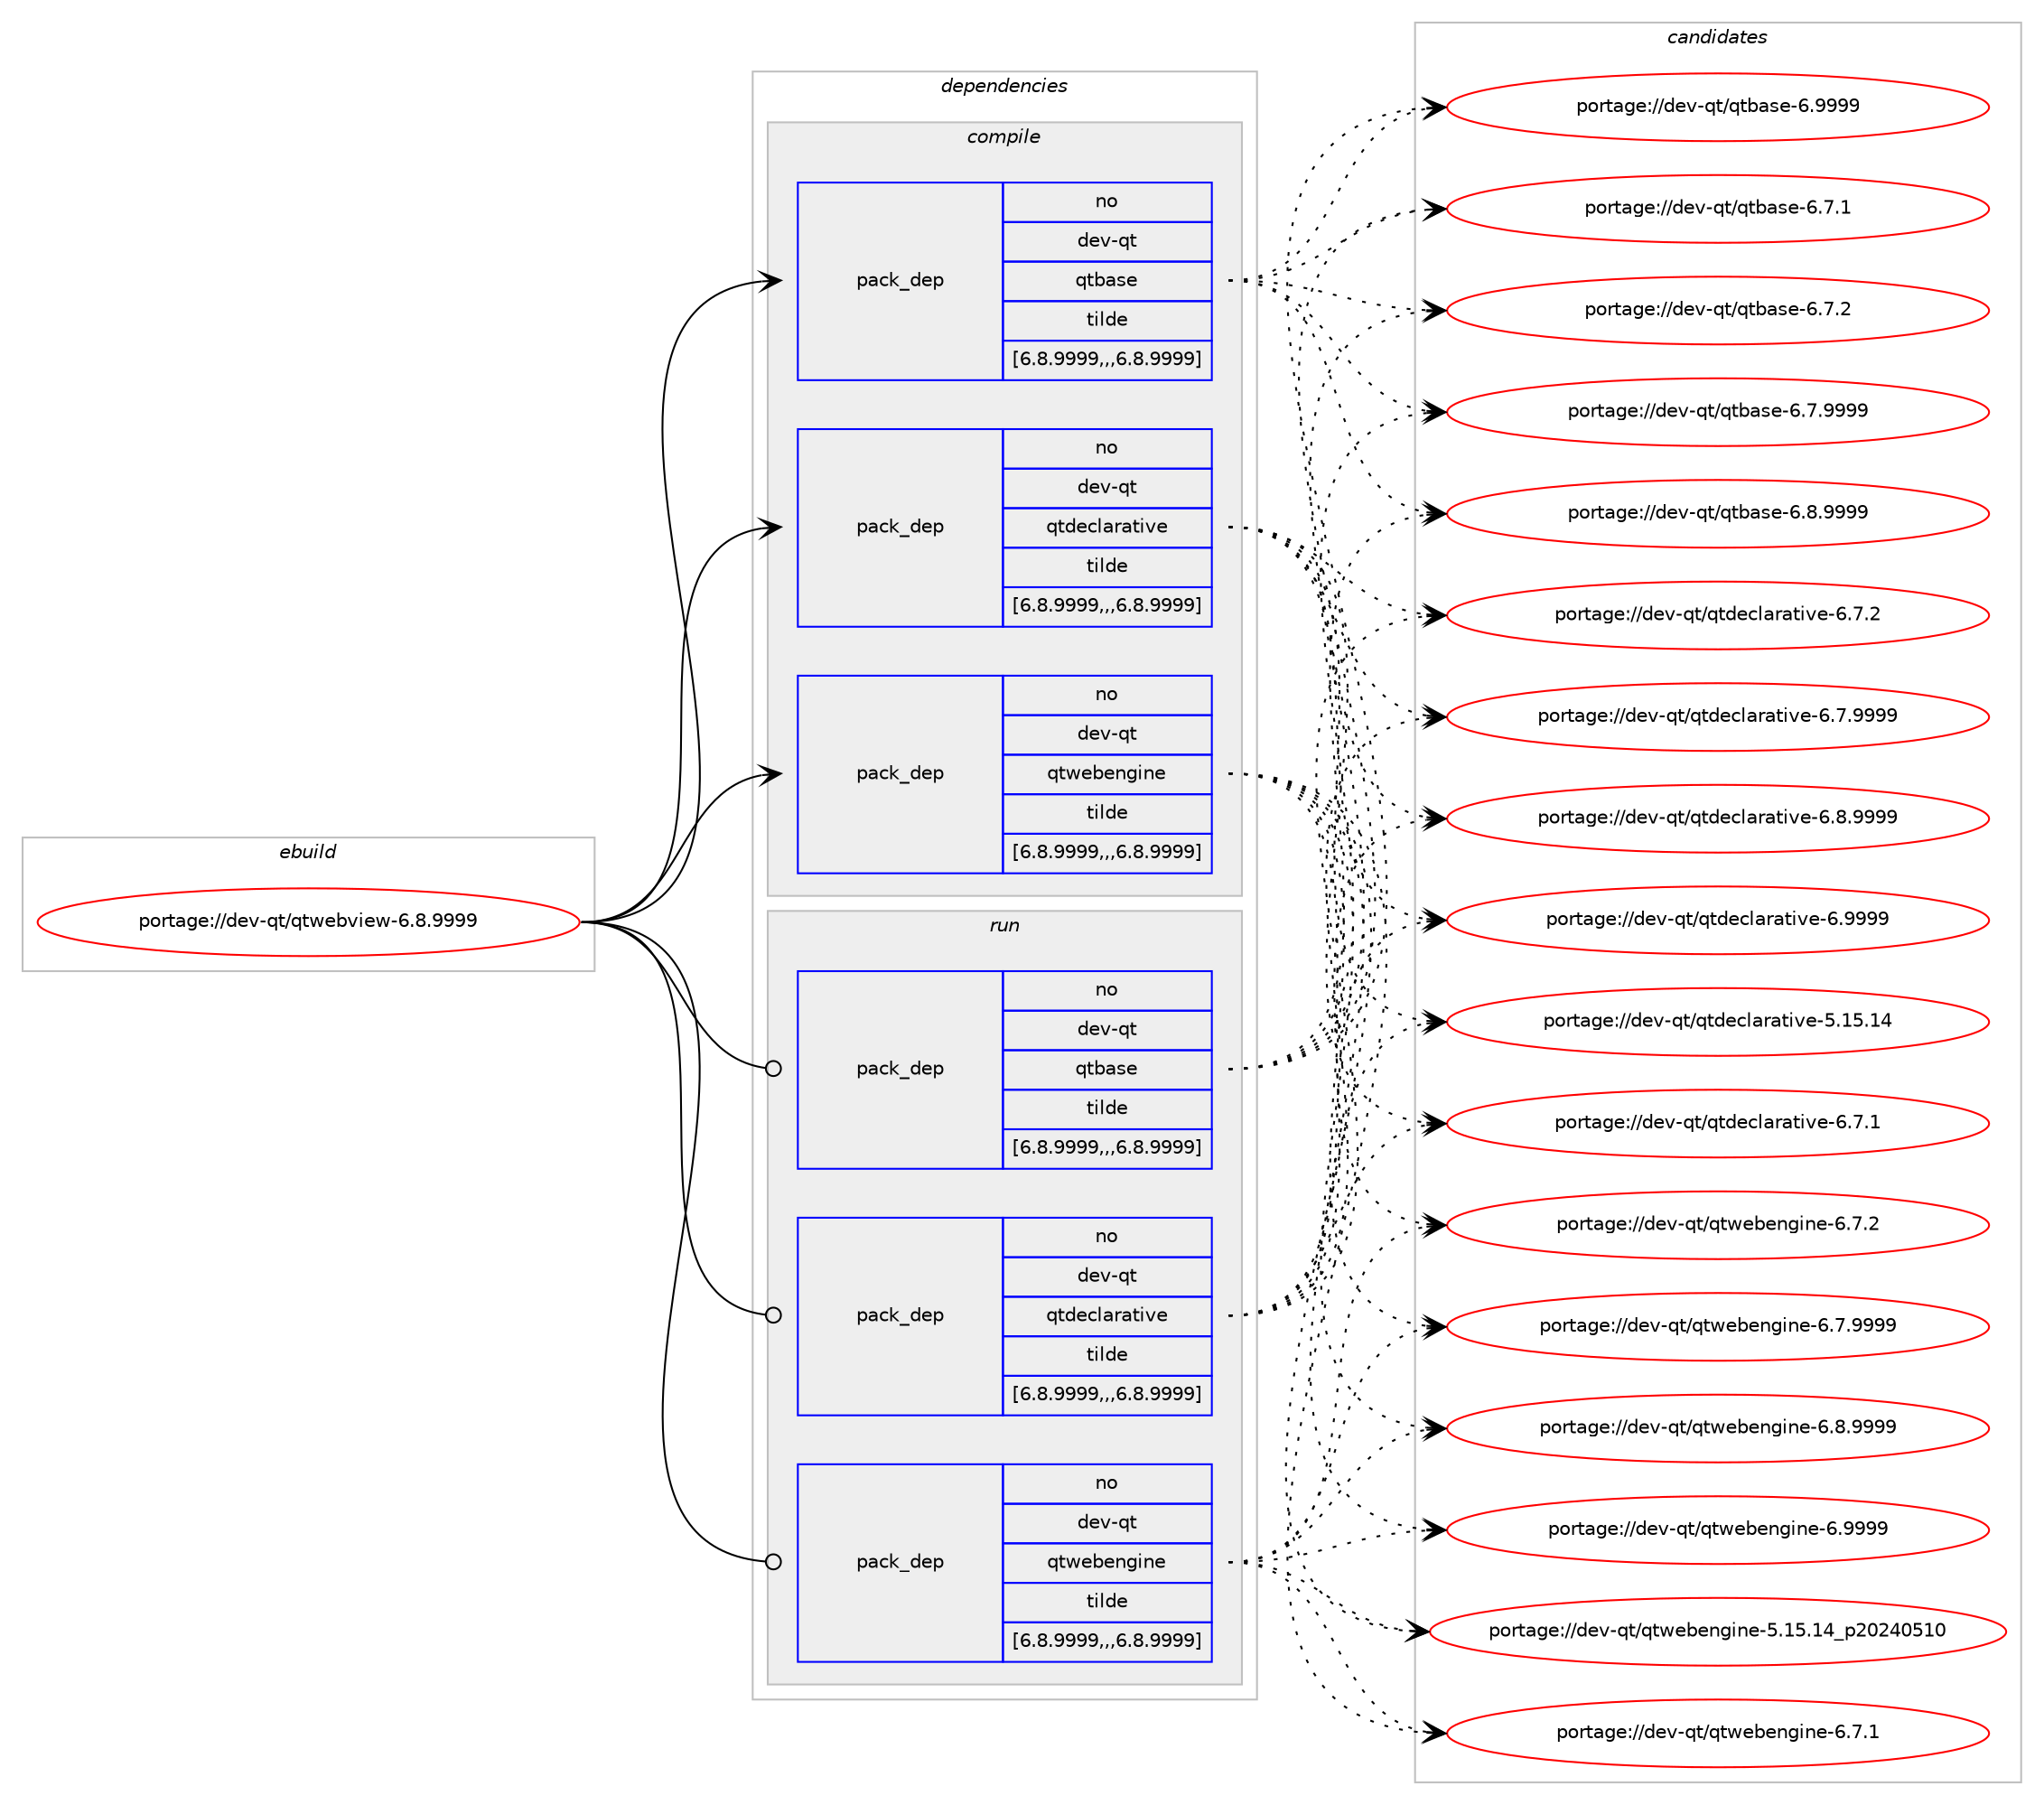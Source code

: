 digraph prolog {

# *************
# Graph options
# *************

newrank=true;
concentrate=true;
compound=true;
graph [rankdir=LR,fontname=Helvetica,fontsize=10,ranksep=1.5];#, ranksep=2.5, nodesep=0.2];
edge  [arrowhead=vee];
node  [fontname=Helvetica,fontsize=10];

# **********
# The ebuild
# **********

subgraph cluster_leftcol {
color=gray;
rank=same;
label=<<i>ebuild</i>>;
id [label="portage://dev-qt/qtwebview-6.8.9999", color=red, width=4, href="../dev-qt/qtwebview-6.8.9999.svg"];
}

# ****************
# The dependencies
# ****************

subgraph cluster_midcol {
color=gray;
label=<<i>dependencies</i>>;
subgraph cluster_compile {
fillcolor="#eeeeee";
style=filled;
label=<<i>compile</i>>;
subgraph pack125491 {
dependency168187 [label=<<TABLE BORDER="0" CELLBORDER="1" CELLSPACING="0" CELLPADDING="4" WIDTH="220"><TR><TD ROWSPAN="6" CELLPADDING="30">pack_dep</TD></TR><TR><TD WIDTH="110">no</TD></TR><TR><TD>dev-qt</TD></TR><TR><TD>qtbase</TD></TR><TR><TD>tilde</TD></TR><TR><TD>[6.8.9999,,,6.8.9999]</TD></TR></TABLE>>, shape=none, color=blue];
}
id:e -> dependency168187:w [weight=20,style="solid",arrowhead="vee"];
subgraph pack125492 {
dependency168188 [label=<<TABLE BORDER="0" CELLBORDER="1" CELLSPACING="0" CELLPADDING="4" WIDTH="220"><TR><TD ROWSPAN="6" CELLPADDING="30">pack_dep</TD></TR><TR><TD WIDTH="110">no</TD></TR><TR><TD>dev-qt</TD></TR><TR><TD>qtdeclarative</TD></TR><TR><TD>tilde</TD></TR><TR><TD>[6.8.9999,,,6.8.9999]</TD></TR></TABLE>>, shape=none, color=blue];
}
id:e -> dependency168188:w [weight=20,style="solid",arrowhead="vee"];
subgraph pack125493 {
dependency168189 [label=<<TABLE BORDER="0" CELLBORDER="1" CELLSPACING="0" CELLPADDING="4" WIDTH="220"><TR><TD ROWSPAN="6" CELLPADDING="30">pack_dep</TD></TR><TR><TD WIDTH="110">no</TD></TR><TR><TD>dev-qt</TD></TR><TR><TD>qtwebengine</TD></TR><TR><TD>tilde</TD></TR><TR><TD>[6.8.9999,,,6.8.9999]</TD></TR></TABLE>>, shape=none, color=blue];
}
id:e -> dependency168189:w [weight=20,style="solid",arrowhead="vee"];
}
subgraph cluster_compileandrun {
fillcolor="#eeeeee";
style=filled;
label=<<i>compile and run</i>>;
}
subgraph cluster_run {
fillcolor="#eeeeee";
style=filled;
label=<<i>run</i>>;
subgraph pack125494 {
dependency168190 [label=<<TABLE BORDER="0" CELLBORDER="1" CELLSPACING="0" CELLPADDING="4" WIDTH="220"><TR><TD ROWSPAN="6" CELLPADDING="30">pack_dep</TD></TR><TR><TD WIDTH="110">no</TD></TR><TR><TD>dev-qt</TD></TR><TR><TD>qtbase</TD></TR><TR><TD>tilde</TD></TR><TR><TD>[6.8.9999,,,6.8.9999]</TD></TR></TABLE>>, shape=none, color=blue];
}
id:e -> dependency168190:w [weight=20,style="solid",arrowhead="odot"];
subgraph pack125495 {
dependency168191 [label=<<TABLE BORDER="0" CELLBORDER="1" CELLSPACING="0" CELLPADDING="4" WIDTH="220"><TR><TD ROWSPAN="6" CELLPADDING="30">pack_dep</TD></TR><TR><TD WIDTH="110">no</TD></TR><TR><TD>dev-qt</TD></TR><TR><TD>qtdeclarative</TD></TR><TR><TD>tilde</TD></TR><TR><TD>[6.8.9999,,,6.8.9999]</TD></TR></TABLE>>, shape=none, color=blue];
}
id:e -> dependency168191:w [weight=20,style="solid",arrowhead="odot"];
subgraph pack125496 {
dependency168192 [label=<<TABLE BORDER="0" CELLBORDER="1" CELLSPACING="0" CELLPADDING="4" WIDTH="220"><TR><TD ROWSPAN="6" CELLPADDING="30">pack_dep</TD></TR><TR><TD WIDTH="110">no</TD></TR><TR><TD>dev-qt</TD></TR><TR><TD>qtwebengine</TD></TR><TR><TD>tilde</TD></TR><TR><TD>[6.8.9999,,,6.8.9999]</TD></TR></TABLE>>, shape=none, color=blue];
}
id:e -> dependency168192:w [weight=20,style="solid",arrowhead="odot"];
}
}

# **************
# The candidates
# **************

subgraph cluster_choices {
rank=same;
color=gray;
label=<<i>candidates</i>>;

subgraph choice125491 {
color=black;
nodesep=1;
choice10010111845113116471131169897115101455446554649 [label="portage://dev-qt/qtbase-6.7.1", color=red, width=4,href="../dev-qt/qtbase-6.7.1.svg"];
choice10010111845113116471131169897115101455446554650 [label="portage://dev-qt/qtbase-6.7.2", color=red, width=4,href="../dev-qt/qtbase-6.7.2.svg"];
choice10010111845113116471131169897115101455446554657575757 [label="portage://dev-qt/qtbase-6.7.9999", color=red, width=4,href="../dev-qt/qtbase-6.7.9999.svg"];
choice10010111845113116471131169897115101455446564657575757 [label="portage://dev-qt/qtbase-6.8.9999", color=red, width=4,href="../dev-qt/qtbase-6.8.9999.svg"];
choice1001011184511311647113116989711510145544657575757 [label="portage://dev-qt/qtbase-6.9999", color=red, width=4,href="../dev-qt/qtbase-6.9999.svg"];
dependency168187:e -> choice10010111845113116471131169897115101455446554649:w [style=dotted,weight="100"];
dependency168187:e -> choice10010111845113116471131169897115101455446554650:w [style=dotted,weight="100"];
dependency168187:e -> choice10010111845113116471131169897115101455446554657575757:w [style=dotted,weight="100"];
dependency168187:e -> choice10010111845113116471131169897115101455446564657575757:w [style=dotted,weight="100"];
dependency168187:e -> choice1001011184511311647113116989711510145544657575757:w [style=dotted,weight="100"];
}
subgraph choice125492 {
color=black;
nodesep=1;
choice10010111845113116471131161001019910897114971161051181014553464953464952 [label="portage://dev-qt/qtdeclarative-5.15.14", color=red, width=4,href="../dev-qt/qtdeclarative-5.15.14.svg"];
choice1001011184511311647113116100101991089711497116105118101455446554649 [label="portage://dev-qt/qtdeclarative-6.7.1", color=red, width=4,href="../dev-qt/qtdeclarative-6.7.1.svg"];
choice1001011184511311647113116100101991089711497116105118101455446554650 [label="portage://dev-qt/qtdeclarative-6.7.2", color=red, width=4,href="../dev-qt/qtdeclarative-6.7.2.svg"];
choice1001011184511311647113116100101991089711497116105118101455446554657575757 [label="portage://dev-qt/qtdeclarative-6.7.9999", color=red, width=4,href="../dev-qt/qtdeclarative-6.7.9999.svg"];
choice1001011184511311647113116100101991089711497116105118101455446564657575757 [label="portage://dev-qt/qtdeclarative-6.8.9999", color=red, width=4,href="../dev-qt/qtdeclarative-6.8.9999.svg"];
choice100101118451131164711311610010199108971149711610511810145544657575757 [label="portage://dev-qt/qtdeclarative-6.9999", color=red, width=4,href="../dev-qt/qtdeclarative-6.9999.svg"];
dependency168188:e -> choice10010111845113116471131161001019910897114971161051181014553464953464952:w [style=dotted,weight="100"];
dependency168188:e -> choice1001011184511311647113116100101991089711497116105118101455446554649:w [style=dotted,weight="100"];
dependency168188:e -> choice1001011184511311647113116100101991089711497116105118101455446554650:w [style=dotted,weight="100"];
dependency168188:e -> choice1001011184511311647113116100101991089711497116105118101455446554657575757:w [style=dotted,weight="100"];
dependency168188:e -> choice1001011184511311647113116100101991089711497116105118101455446564657575757:w [style=dotted,weight="100"];
dependency168188:e -> choice100101118451131164711311610010199108971149711610511810145544657575757:w [style=dotted,weight="100"];
}
subgraph choice125493 {
color=black;
nodesep=1;
choice1001011184511311647113116119101981011101031051101014553464953464952951125048505248534948 [label="portage://dev-qt/qtwebengine-5.15.14_p20240510", color=red, width=4,href="../dev-qt/qtwebengine-5.15.14_p20240510.svg"];
choice100101118451131164711311611910198101110103105110101455446554649 [label="portage://dev-qt/qtwebengine-6.7.1", color=red, width=4,href="../dev-qt/qtwebengine-6.7.1.svg"];
choice100101118451131164711311611910198101110103105110101455446554650 [label="portage://dev-qt/qtwebengine-6.7.2", color=red, width=4,href="../dev-qt/qtwebengine-6.7.2.svg"];
choice100101118451131164711311611910198101110103105110101455446554657575757 [label="portage://dev-qt/qtwebengine-6.7.9999", color=red, width=4,href="../dev-qt/qtwebengine-6.7.9999.svg"];
choice100101118451131164711311611910198101110103105110101455446564657575757 [label="portage://dev-qt/qtwebengine-6.8.9999", color=red, width=4,href="../dev-qt/qtwebengine-6.8.9999.svg"];
choice10010111845113116471131161191019810111010310511010145544657575757 [label="portage://dev-qt/qtwebengine-6.9999", color=red, width=4,href="../dev-qt/qtwebengine-6.9999.svg"];
dependency168189:e -> choice1001011184511311647113116119101981011101031051101014553464953464952951125048505248534948:w [style=dotted,weight="100"];
dependency168189:e -> choice100101118451131164711311611910198101110103105110101455446554649:w [style=dotted,weight="100"];
dependency168189:e -> choice100101118451131164711311611910198101110103105110101455446554650:w [style=dotted,weight="100"];
dependency168189:e -> choice100101118451131164711311611910198101110103105110101455446554657575757:w [style=dotted,weight="100"];
dependency168189:e -> choice100101118451131164711311611910198101110103105110101455446564657575757:w [style=dotted,weight="100"];
dependency168189:e -> choice10010111845113116471131161191019810111010310511010145544657575757:w [style=dotted,weight="100"];
}
subgraph choice125494 {
color=black;
nodesep=1;
choice10010111845113116471131169897115101455446554649 [label="portage://dev-qt/qtbase-6.7.1", color=red, width=4,href="../dev-qt/qtbase-6.7.1.svg"];
choice10010111845113116471131169897115101455446554650 [label="portage://dev-qt/qtbase-6.7.2", color=red, width=4,href="../dev-qt/qtbase-6.7.2.svg"];
choice10010111845113116471131169897115101455446554657575757 [label="portage://dev-qt/qtbase-6.7.9999", color=red, width=4,href="../dev-qt/qtbase-6.7.9999.svg"];
choice10010111845113116471131169897115101455446564657575757 [label="portage://dev-qt/qtbase-6.8.9999", color=red, width=4,href="../dev-qt/qtbase-6.8.9999.svg"];
choice1001011184511311647113116989711510145544657575757 [label="portage://dev-qt/qtbase-6.9999", color=red, width=4,href="../dev-qt/qtbase-6.9999.svg"];
dependency168190:e -> choice10010111845113116471131169897115101455446554649:w [style=dotted,weight="100"];
dependency168190:e -> choice10010111845113116471131169897115101455446554650:w [style=dotted,weight="100"];
dependency168190:e -> choice10010111845113116471131169897115101455446554657575757:w [style=dotted,weight="100"];
dependency168190:e -> choice10010111845113116471131169897115101455446564657575757:w [style=dotted,weight="100"];
dependency168190:e -> choice1001011184511311647113116989711510145544657575757:w [style=dotted,weight="100"];
}
subgraph choice125495 {
color=black;
nodesep=1;
choice10010111845113116471131161001019910897114971161051181014553464953464952 [label="portage://dev-qt/qtdeclarative-5.15.14", color=red, width=4,href="../dev-qt/qtdeclarative-5.15.14.svg"];
choice1001011184511311647113116100101991089711497116105118101455446554649 [label="portage://dev-qt/qtdeclarative-6.7.1", color=red, width=4,href="../dev-qt/qtdeclarative-6.7.1.svg"];
choice1001011184511311647113116100101991089711497116105118101455446554650 [label="portage://dev-qt/qtdeclarative-6.7.2", color=red, width=4,href="../dev-qt/qtdeclarative-6.7.2.svg"];
choice1001011184511311647113116100101991089711497116105118101455446554657575757 [label="portage://dev-qt/qtdeclarative-6.7.9999", color=red, width=4,href="../dev-qt/qtdeclarative-6.7.9999.svg"];
choice1001011184511311647113116100101991089711497116105118101455446564657575757 [label="portage://dev-qt/qtdeclarative-6.8.9999", color=red, width=4,href="../dev-qt/qtdeclarative-6.8.9999.svg"];
choice100101118451131164711311610010199108971149711610511810145544657575757 [label="portage://dev-qt/qtdeclarative-6.9999", color=red, width=4,href="../dev-qt/qtdeclarative-6.9999.svg"];
dependency168191:e -> choice10010111845113116471131161001019910897114971161051181014553464953464952:w [style=dotted,weight="100"];
dependency168191:e -> choice1001011184511311647113116100101991089711497116105118101455446554649:w [style=dotted,weight="100"];
dependency168191:e -> choice1001011184511311647113116100101991089711497116105118101455446554650:w [style=dotted,weight="100"];
dependency168191:e -> choice1001011184511311647113116100101991089711497116105118101455446554657575757:w [style=dotted,weight="100"];
dependency168191:e -> choice1001011184511311647113116100101991089711497116105118101455446564657575757:w [style=dotted,weight="100"];
dependency168191:e -> choice100101118451131164711311610010199108971149711610511810145544657575757:w [style=dotted,weight="100"];
}
subgraph choice125496 {
color=black;
nodesep=1;
choice1001011184511311647113116119101981011101031051101014553464953464952951125048505248534948 [label="portage://dev-qt/qtwebengine-5.15.14_p20240510", color=red, width=4,href="../dev-qt/qtwebengine-5.15.14_p20240510.svg"];
choice100101118451131164711311611910198101110103105110101455446554649 [label="portage://dev-qt/qtwebengine-6.7.1", color=red, width=4,href="../dev-qt/qtwebengine-6.7.1.svg"];
choice100101118451131164711311611910198101110103105110101455446554650 [label="portage://dev-qt/qtwebengine-6.7.2", color=red, width=4,href="../dev-qt/qtwebengine-6.7.2.svg"];
choice100101118451131164711311611910198101110103105110101455446554657575757 [label="portage://dev-qt/qtwebengine-6.7.9999", color=red, width=4,href="../dev-qt/qtwebengine-6.7.9999.svg"];
choice100101118451131164711311611910198101110103105110101455446564657575757 [label="portage://dev-qt/qtwebengine-6.8.9999", color=red, width=4,href="../dev-qt/qtwebengine-6.8.9999.svg"];
choice10010111845113116471131161191019810111010310511010145544657575757 [label="portage://dev-qt/qtwebengine-6.9999", color=red, width=4,href="../dev-qt/qtwebengine-6.9999.svg"];
dependency168192:e -> choice1001011184511311647113116119101981011101031051101014553464953464952951125048505248534948:w [style=dotted,weight="100"];
dependency168192:e -> choice100101118451131164711311611910198101110103105110101455446554649:w [style=dotted,weight="100"];
dependency168192:e -> choice100101118451131164711311611910198101110103105110101455446554650:w [style=dotted,weight="100"];
dependency168192:e -> choice100101118451131164711311611910198101110103105110101455446554657575757:w [style=dotted,weight="100"];
dependency168192:e -> choice100101118451131164711311611910198101110103105110101455446564657575757:w [style=dotted,weight="100"];
dependency168192:e -> choice10010111845113116471131161191019810111010310511010145544657575757:w [style=dotted,weight="100"];
}
}

}
